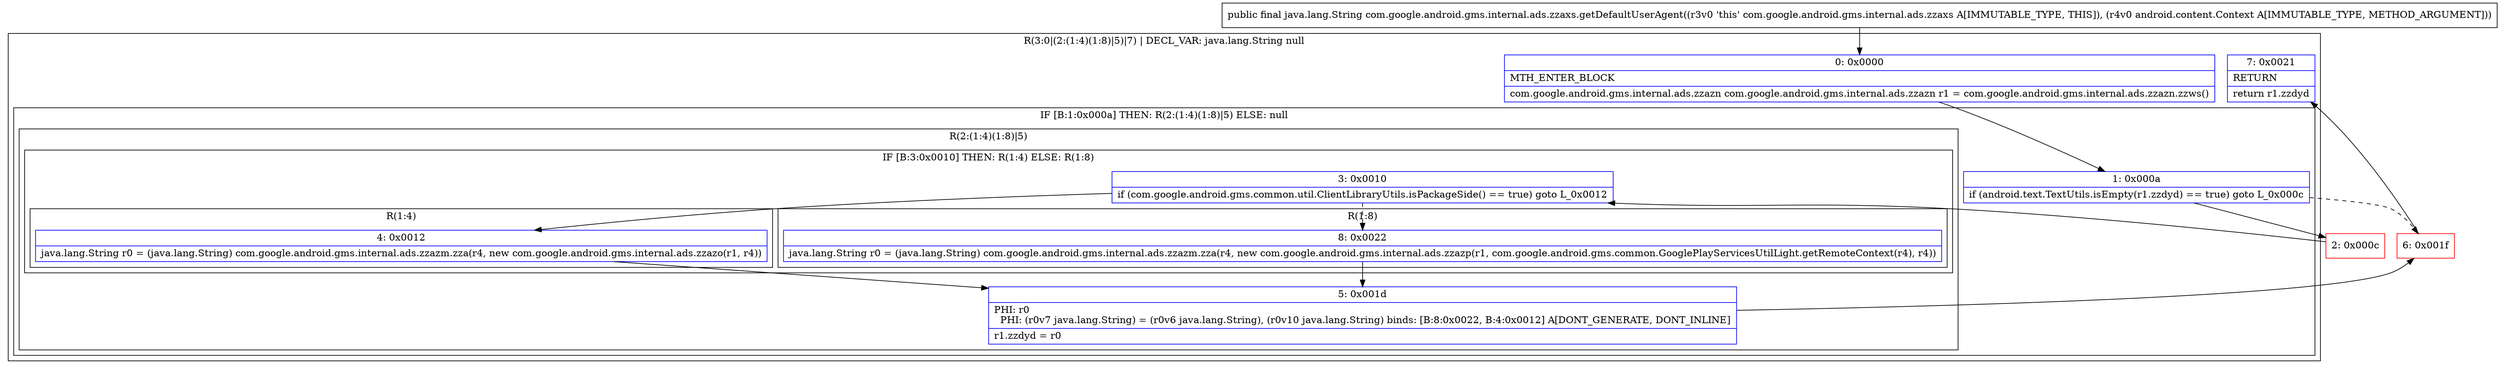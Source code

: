 digraph "CFG forcom.google.android.gms.internal.ads.zzaxs.getDefaultUserAgent(Landroid\/content\/Context;)Ljava\/lang\/String;" {
subgraph cluster_Region_109114942 {
label = "R(3:0|(2:(1:4)(1:8)|5)|7) | DECL_VAR: java.lang.String null\l";
node [shape=record,color=blue];
Node_0 [shape=record,label="{0\:\ 0x0000|MTH_ENTER_BLOCK\l|com.google.android.gms.internal.ads.zzazn com.google.android.gms.internal.ads.zzazn r1 = com.google.android.gms.internal.ads.zzazn.zzws()\l}"];
subgraph cluster_IfRegion_444698552 {
label = "IF [B:1:0x000a] THEN: R(2:(1:4)(1:8)|5) ELSE: null";
node [shape=record,color=blue];
Node_1 [shape=record,label="{1\:\ 0x000a|if (android.text.TextUtils.isEmpty(r1.zzdyd) == true) goto L_0x000c\l}"];
subgraph cluster_Region_1397668176 {
label = "R(2:(1:4)(1:8)|5)";
node [shape=record,color=blue];
subgraph cluster_IfRegion_1770707507 {
label = "IF [B:3:0x0010] THEN: R(1:4) ELSE: R(1:8)";
node [shape=record,color=blue];
Node_3 [shape=record,label="{3\:\ 0x0010|if (com.google.android.gms.common.util.ClientLibraryUtils.isPackageSide() == true) goto L_0x0012\l}"];
subgraph cluster_Region_761825186 {
label = "R(1:4)";
node [shape=record,color=blue];
Node_4 [shape=record,label="{4\:\ 0x0012|java.lang.String r0 = (java.lang.String) com.google.android.gms.internal.ads.zzazm.zza(r4, new com.google.android.gms.internal.ads.zzazo(r1, r4))\l}"];
}
subgraph cluster_Region_1384023079 {
label = "R(1:8)";
node [shape=record,color=blue];
Node_8 [shape=record,label="{8\:\ 0x0022|java.lang.String r0 = (java.lang.String) com.google.android.gms.internal.ads.zzazm.zza(r4, new com.google.android.gms.internal.ads.zzazp(r1, com.google.android.gms.common.GooglePlayServicesUtilLight.getRemoteContext(r4), r4))\l}"];
}
}
Node_5 [shape=record,label="{5\:\ 0x001d|PHI: r0 \l  PHI: (r0v7 java.lang.String) = (r0v6 java.lang.String), (r0v10 java.lang.String) binds: [B:8:0x0022, B:4:0x0012] A[DONT_GENERATE, DONT_INLINE]\l|r1.zzdyd = r0\l}"];
}
}
Node_7 [shape=record,label="{7\:\ 0x0021|RETURN\l|return r1.zzdyd\l}"];
}
Node_2 [shape=record,color=red,label="{2\:\ 0x000c}"];
Node_6 [shape=record,color=red,label="{6\:\ 0x001f}"];
MethodNode[shape=record,label="{public final java.lang.String com.google.android.gms.internal.ads.zzaxs.getDefaultUserAgent((r3v0 'this' com.google.android.gms.internal.ads.zzaxs A[IMMUTABLE_TYPE, THIS]), (r4v0 android.content.Context A[IMMUTABLE_TYPE, METHOD_ARGUMENT])) }"];
MethodNode -> Node_0;
Node_0 -> Node_1;
Node_1 -> Node_2;
Node_1 -> Node_6[style=dashed];
Node_3 -> Node_4;
Node_3 -> Node_8[style=dashed];
Node_4 -> Node_5;
Node_8 -> Node_5;
Node_5 -> Node_6;
Node_2 -> Node_3;
Node_6 -> Node_7;
}

